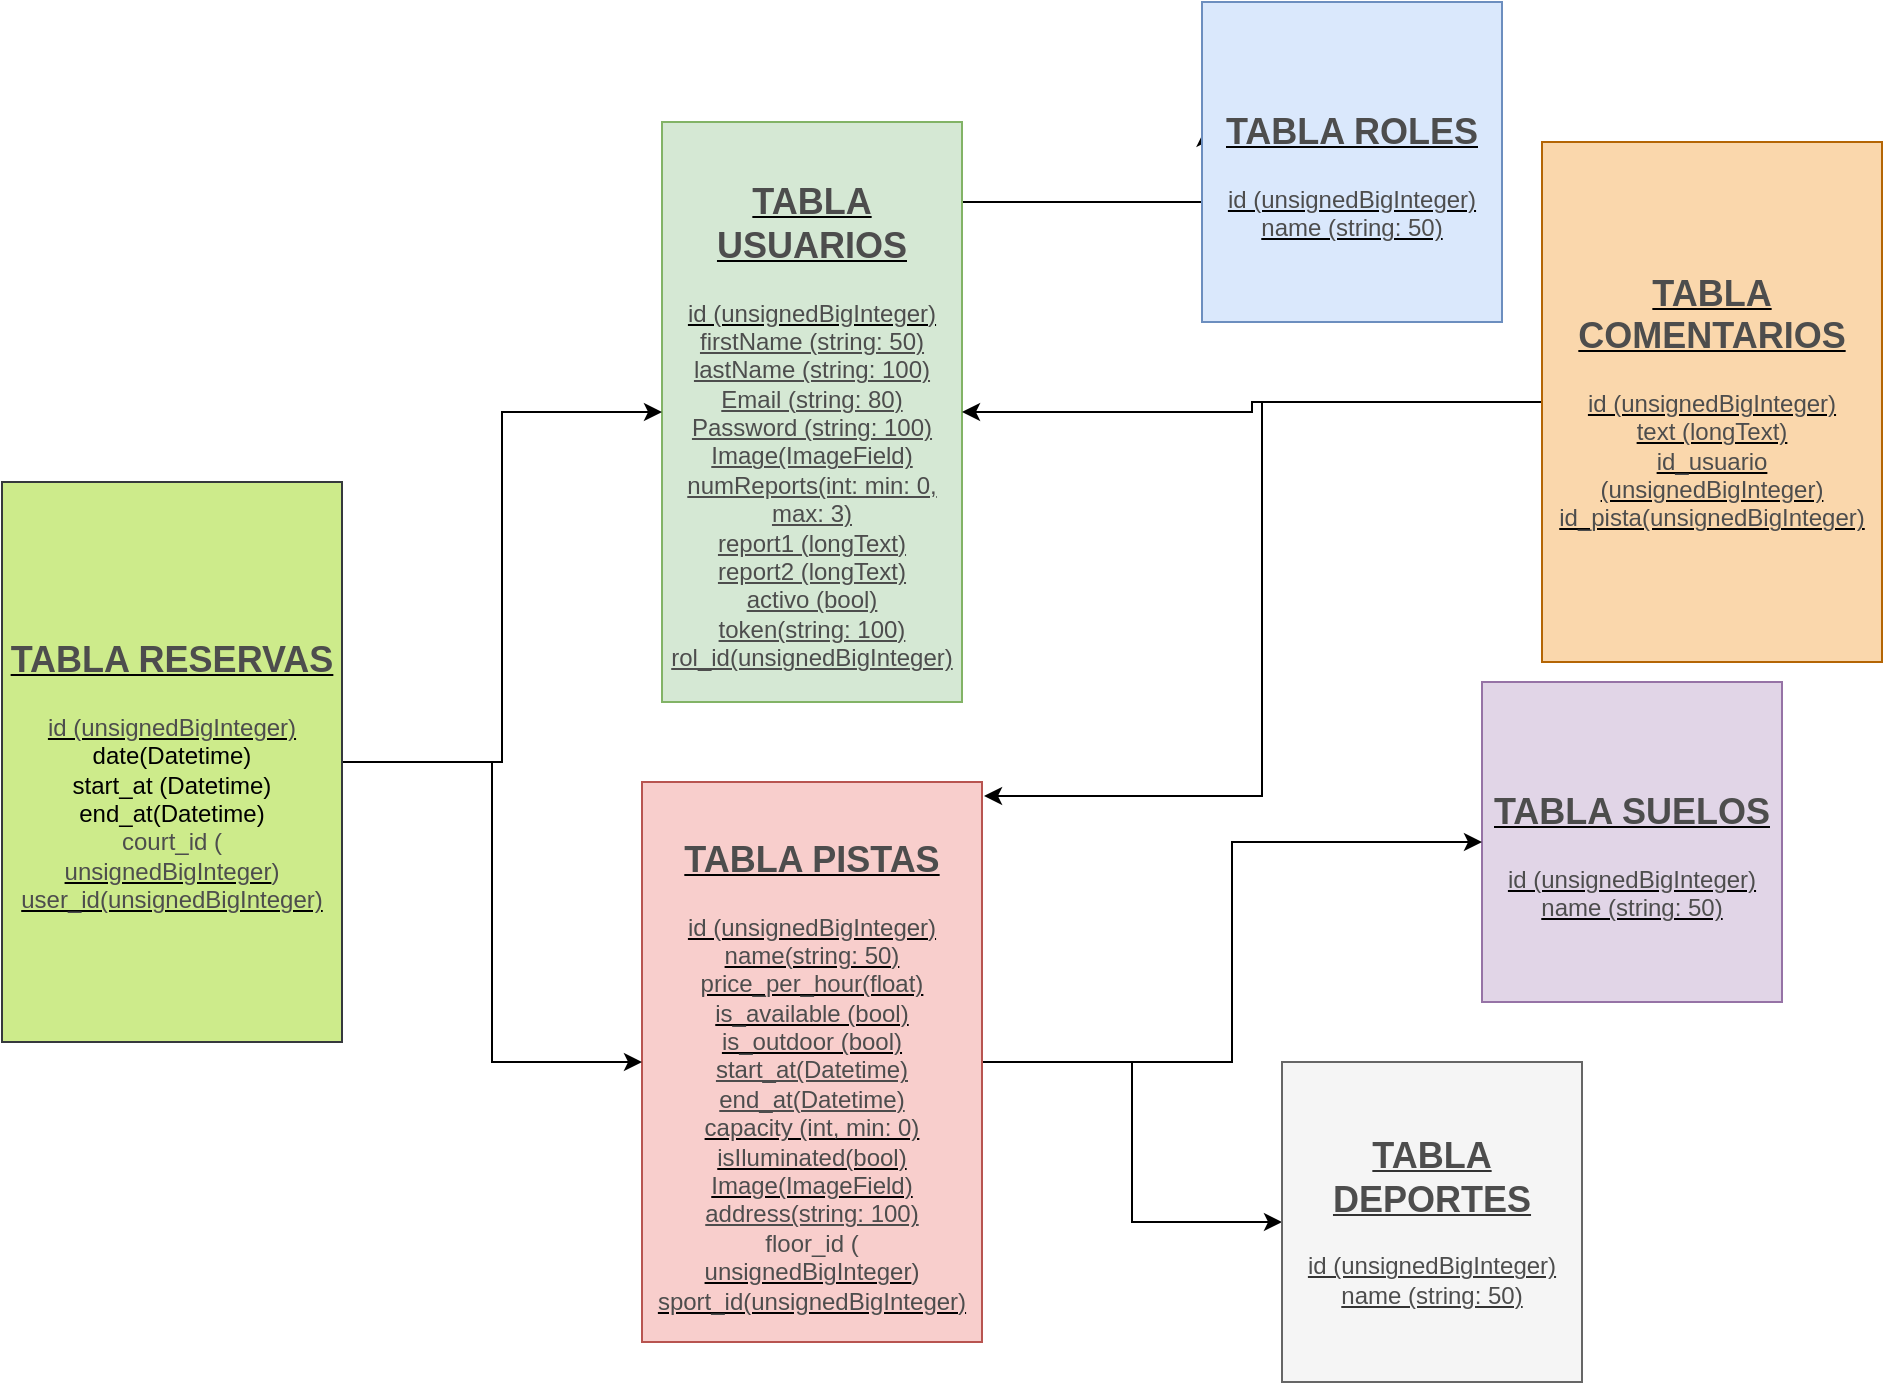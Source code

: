 <mxfile version="17.1.1" type="github">
  <diagram id="4LJdHv9ZE5ONTMAVWfWZ" name="Relaciones">
    <mxGraphModel dx="1318" dy="2114" grid="1" gridSize="10" guides="1" tooltips="1" connect="1" arrows="1" fold="1" page="1" pageScale="1" pageWidth="827" pageHeight="1169" math="0" shadow="0">
      <root>
        <mxCell id="0" />
        <mxCell id="1" parent="0" />
        <mxCell id="NLtDZFDJUNt6tNg1YdRj-9" style="edgeStyle=orthogonalEdgeStyle;rounded=0;orthogonalLoop=1;jettySize=auto;html=1;entryX=0.011;entryY=0.396;entryDx=0;entryDy=0;entryPerimeter=0;fontFamily=Helvetica;fontColor=#4D4D4D;" edge="1" parent="1" source="NLtDZFDJUNt6tNg1YdRj-2" target="NLtDZFDJUNt6tNg1YdRj-4">
          <mxGeometry relative="1" as="geometry">
            <Array as="points">
              <mxPoint x="180" y="80" />
              <mxPoint x="180" y="80" />
            </Array>
          </mxGeometry>
        </mxCell>
        <mxCell id="NLtDZFDJUNt6tNg1YdRj-2" value="&lt;h2&gt;&lt;u&gt;&lt;font color=&quot;#4d4d4d&quot;&gt;TABLA USUARIOS&lt;/font&gt;&lt;/u&gt;&lt;/h2&gt;&lt;div&gt;&lt;u&gt;&lt;font color=&quot;#4d4d4d&quot;&gt;id (unsignedBigInteger)&lt;/font&gt;&lt;/u&gt;&lt;/div&gt;&lt;div&gt;&lt;font color=&quot;#4d4d4d&quot;&gt;&lt;u&gt;firstName (string: 50)&lt;/u&gt;&lt;/font&gt;&lt;/div&gt;&lt;div&gt;&lt;u style=&quot;color: rgb(77 , 77 , 77)&quot;&gt;lastName (string: 100)&lt;/u&gt;&lt;font color=&quot;#4d4d4d&quot;&gt;&lt;u&gt;&lt;br&gt;&lt;/u&gt;&lt;/font&gt;&lt;/div&gt;&lt;div&gt;&lt;u style=&quot;color: rgb(77 , 77 , 77)&quot;&gt;Email (string: 80)&lt;/u&gt;&lt;u style=&quot;color: rgb(77 , 77 , 77)&quot;&gt;&lt;br&gt;&lt;/u&gt;&lt;/div&gt;&lt;div&gt;&lt;u style=&quot;color: rgb(77 , 77 , 77)&quot;&gt;Password (string: 100)&lt;/u&gt;&lt;/div&gt;&lt;div&gt;&lt;u style=&quot;color: rgb(77 , 77 , 77)&quot;&gt;Image(ImageField)&lt;/u&gt;&lt;u style=&quot;color: rgb(77 , 77 , 77)&quot;&gt;&lt;br&gt;&lt;/u&gt;&lt;/div&gt;&lt;div&gt;&lt;u style=&quot;color: rgb(77 , 77 , 77)&quot;&gt;numReports(int: min: 0, max: 3)&lt;/u&gt;&lt;u style=&quot;color: rgb(77 , 77 , 77)&quot;&gt;&lt;br&gt;&lt;/u&gt;&lt;/div&gt;&lt;div&gt;&lt;u style=&quot;color: rgb(77 , 77 , 77)&quot;&gt;report1 (longText)&lt;/u&gt;&lt;u style=&quot;color: rgb(77 , 77 , 77)&quot;&gt;&lt;br&gt;&lt;/u&gt;&lt;/div&gt;&lt;div&gt;&lt;u style=&quot;color: rgb(77 , 77 , 77)&quot;&gt;report2 (longText)&lt;/u&gt;&lt;u style=&quot;color: rgb(77 , 77 , 77)&quot;&gt;&lt;br&gt;&lt;/u&gt;&lt;/div&gt;&lt;div&gt;&lt;u style=&quot;color: rgb(77 , 77 , 77)&quot;&gt;activo (bool)&lt;/u&gt;&lt;/div&gt;&lt;div&gt;&lt;u style=&quot;color: rgb(77 , 77 , 77)&quot;&gt;token(string: 100)&lt;/u&gt;&lt;/div&gt;&lt;div&gt;&lt;u style=&quot;color: rgb(77 , 77 , 77)&quot;&gt;rol_id(unsignedBigInteger)&lt;/u&gt;&lt;/div&gt;" style="rounded=0;whiteSpace=wrap;html=1;fillColor=#d5e8d4;strokeColor=#82b366;strokeWidth=1;perimeterSpacing=0;line-height:30px;" vertex="1" parent="1">
          <mxGeometry x="40" y="40" width="150" height="290" as="geometry" />
        </mxCell>
        <mxCell id="NLtDZFDJUNt6tNg1YdRj-3" value="&lt;h2&gt;&lt;u&gt;&lt;font color=&quot;#4d4d4d&quot;&gt;TABLA SUELOS&lt;/font&gt;&lt;/u&gt;&lt;/h2&gt;&lt;div&gt;&lt;div&gt;&lt;u&gt;&lt;font color=&quot;#4d4d4d&quot;&gt;id (unsignedBigInteger)&lt;/font&gt;&lt;/u&gt;&lt;/div&gt;&lt;/div&gt;&lt;div&gt;&lt;u&gt;&lt;font color=&quot;#4d4d4d&quot;&gt;name (string: 50)&lt;/font&gt;&lt;/u&gt;&lt;u&gt;&lt;font color=&quot;#4d4d4d&quot;&gt;&lt;br&gt;&lt;/font&gt;&lt;/u&gt;&lt;/div&gt;" style="rounded=0;whiteSpace=wrap;html=1;fillColor=#e1d5e7;strokeColor=#9673a6;" vertex="1" parent="1">
          <mxGeometry x="450" y="320" width="150" height="160" as="geometry" />
        </mxCell>
        <mxCell id="NLtDZFDJUNt6tNg1YdRj-4" value="&lt;h2&gt;&lt;u&gt;&lt;font color=&quot;#4d4d4d&quot;&gt;TABLA ROLES&lt;/font&gt;&lt;/u&gt;&lt;/h2&gt;&lt;div&gt;&lt;div&gt;&lt;u&gt;&lt;font color=&quot;#4d4d4d&quot;&gt;id (unsignedBigInteger)&lt;/font&gt;&lt;/u&gt;&lt;/div&gt;&lt;/div&gt;&lt;div&gt;&lt;u&gt;&lt;font color=&quot;#4d4d4d&quot;&gt;name (string: 50)&lt;/font&gt;&lt;/u&gt;&lt;/div&gt;" style="rounded=0;whiteSpace=wrap;html=1;fillColor=#dae8fc;strokeColor=#6c8ebf;" vertex="1" parent="1">
          <mxGeometry x="310" y="-20" width="150" height="160" as="geometry" />
        </mxCell>
        <mxCell id="NLtDZFDJUNt6tNg1YdRj-7" style="edgeStyle=orthogonalEdgeStyle;rounded=0;orthogonalLoop=1;jettySize=auto;html=1;fontFamily=Helvetica;fontColor=#4D4D4D;" edge="1" parent="1" source="NLtDZFDJUNt6tNg1YdRj-5" target="NLtDZFDJUNt6tNg1YdRj-3">
          <mxGeometry relative="1" as="geometry" />
        </mxCell>
        <mxCell id="NLtDZFDJUNt6tNg1YdRj-8" style="edgeStyle=orthogonalEdgeStyle;rounded=0;orthogonalLoop=1;jettySize=auto;html=1;fontFamily=Helvetica;fontColor=#4D4D4D;" edge="1" parent="1" source="NLtDZFDJUNt6tNg1YdRj-5" target="NLtDZFDJUNt6tNg1YdRj-6">
          <mxGeometry relative="1" as="geometry" />
        </mxCell>
        <mxCell id="NLtDZFDJUNt6tNg1YdRj-5" value="&lt;h2&gt;&lt;u&gt;&lt;font color=&quot;#4d4d4d&quot;&gt;TABLA PISTAS&lt;/font&gt;&lt;/u&gt;&lt;/h2&gt;&lt;div&gt;&lt;div&gt;&lt;u&gt;&lt;font color=&quot;#4d4d4d&quot;&gt;id (unsignedBigInteger)&lt;/font&gt;&lt;/u&gt;&lt;/div&gt;&lt;/div&gt;&lt;div&gt;&lt;u&gt;&lt;font color=&quot;#4d4d4d&quot;&gt;name(string: 50)&lt;/font&gt;&lt;/u&gt;&lt;/div&gt;&lt;div&gt;&lt;u&gt;&lt;font color=&quot;#4d4d4d&quot;&gt;price_per_hour(float)&lt;/font&gt;&lt;/u&gt;&lt;/div&gt;&lt;div&gt;&lt;u&gt;&lt;font color=&quot;#4d4d4d&quot;&gt;is_available (bool)&lt;/font&gt;&lt;/u&gt;&lt;/div&gt;&lt;div&gt;&lt;u&gt;&lt;font color=&quot;#4d4d4d&quot;&gt;is_outdoor (bool)&lt;/font&gt;&lt;/u&gt;&lt;/div&gt;&lt;div&gt;&lt;font color=&quot;#4d4d4d&quot;&gt;&lt;u&gt;start_at(Datetime)&lt;/u&gt;&lt;/font&gt;&lt;/div&gt;&lt;div&gt;&lt;u style=&quot;color: rgb(77 , 77 , 77)&quot;&gt;end_at(Datetime)&lt;/u&gt;&lt;font color=&quot;#4d4d4d&quot;&gt;&lt;u&gt;&lt;br&gt;&lt;/u&gt;&lt;/font&gt;&lt;/div&gt;&lt;div&gt;&lt;u&gt;&lt;font color=&quot;#4d4d4d&quot;&gt;capacity (int, min: 0)&lt;/font&gt;&lt;/u&gt;&lt;/div&gt;&lt;div&gt;&lt;u&gt;&lt;font color=&quot;#4d4d4d&quot;&gt;isIluminated(bool)&lt;/font&gt;&lt;/u&gt;&lt;/div&gt;&lt;div&gt;&lt;u&gt;&lt;font color=&quot;#4d4d4d&quot;&gt;Image(ImageField)&lt;/font&gt;&lt;/u&gt;&lt;/div&gt;&lt;div&gt;&lt;font color=&quot;#4d4d4d&quot;&gt;&lt;u&gt;address(string: 100)&lt;/u&gt;&lt;/font&gt;&lt;/div&gt;&lt;div&gt;&lt;font color=&quot;#4d4d4d&quot;&gt;floor_id (&lt;/font&gt;&lt;/div&gt;&lt;u&gt;&lt;font color=&quot;#4d4d4d&quot;&gt;unsignedBigInteger&lt;/font&gt;&lt;/u&gt;&lt;span style=&quot;color: rgb(77 , 77 , 77)&quot;&gt;)&lt;br&gt;&lt;/span&gt;&lt;u&gt;&lt;font color=&quot;#4d4d4d&quot;&gt;sport_id(unsignedBigInteger)&lt;br&gt;&lt;/font&gt;&lt;/u&gt;" style="rounded=0;whiteSpace=wrap;html=1;fillColor=#f8cecc;strokeColor=#b85450;" vertex="1" parent="1">
          <mxGeometry x="30" y="370" width="170" height="280" as="geometry" />
        </mxCell>
        <mxCell id="NLtDZFDJUNt6tNg1YdRj-6" value="&lt;h2&gt;&lt;u&gt;&lt;font color=&quot;#4d4d4d&quot;&gt;TABLA DEPORTES&lt;/font&gt;&lt;/u&gt;&lt;/h2&gt;&lt;div&gt;&lt;div&gt;&lt;u&gt;&lt;font color=&quot;#4d4d4d&quot;&gt;id (unsignedBigInteger)&lt;/font&gt;&lt;/u&gt;&lt;/div&gt;&lt;/div&gt;&lt;div&gt;&lt;u&gt;&lt;font color=&quot;#4d4d4d&quot;&gt;name (string: 50)&lt;/font&gt;&lt;/u&gt;&lt;/div&gt;&lt;div&gt;&lt;u&gt;&lt;font color=&quot;#4d4d4d&quot;&gt;&lt;br&gt;&lt;/font&gt;&lt;/u&gt;&lt;/div&gt;" style="rounded=0;whiteSpace=wrap;html=1;fillColor=#f5f5f5;strokeColor=#666666;fontColor=#333333;" vertex="1" parent="1">
          <mxGeometry x="350" y="510" width="150" height="160" as="geometry" />
        </mxCell>
        <mxCell id="NLtDZFDJUNt6tNg1YdRj-13" style="edgeStyle=orthogonalEdgeStyle;rounded=0;orthogonalLoop=1;jettySize=auto;html=1;fontFamily=Helvetica;fontColor=#4D4D4D;" edge="1" parent="1" source="NLtDZFDJUNt6tNg1YdRj-12" target="NLtDZFDJUNt6tNg1YdRj-2">
          <mxGeometry relative="1" as="geometry" />
        </mxCell>
        <mxCell id="NLtDZFDJUNt6tNg1YdRj-14" style="edgeStyle=orthogonalEdgeStyle;rounded=0;orthogonalLoop=1;jettySize=auto;html=1;entryX=1.006;entryY=0.025;entryDx=0;entryDy=0;entryPerimeter=0;fontFamily=Helvetica;fontColor=#4D4D4D;" edge="1" parent="1" source="NLtDZFDJUNt6tNg1YdRj-12" target="NLtDZFDJUNt6tNg1YdRj-5">
          <mxGeometry relative="1" as="geometry" />
        </mxCell>
        <mxCell id="NLtDZFDJUNt6tNg1YdRj-12" value="&lt;h2&gt;&lt;u&gt;&lt;font color=&quot;#4d4d4d&quot;&gt;TABLA COMENTARIOS&lt;/font&gt;&lt;/u&gt;&lt;/h2&gt;&lt;div&gt;&lt;u&gt;&lt;font color=&quot;#4d4d4d&quot;&gt;id (unsignedBigInteger)&lt;/font&gt;&lt;/u&gt;&lt;/div&gt;&lt;div&gt;&lt;u&gt;&lt;font color=&quot;#4d4d4d&quot;&gt;text (longText)&lt;/font&gt;&lt;/u&gt;&lt;/div&gt;&lt;div&gt;&lt;u&gt;&lt;font color=&quot;#4d4d4d&quot;&gt;id_usuario (unsignedBigInteger)&lt;/font&gt;&lt;/u&gt;&lt;u&gt;&lt;font color=&quot;#4d4d4d&quot;&gt;&lt;br&gt;&lt;/font&gt;&lt;/u&gt;&lt;/div&gt;&lt;div&gt;&lt;u&gt;&lt;font color=&quot;#4d4d4d&quot;&gt;id_pista(unsignedBigInteger)&lt;/font&gt;&lt;/u&gt;&lt;u&gt;&lt;font color=&quot;#4d4d4d&quot;&gt;&lt;br&gt;&lt;/font&gt;&lt;/u&gt;&lt;/div&gt;&lt;div&gt;&lt;br&gt;&lt;/div&gt;" style="rounded=0;whiteSpace=wrap;html=1;fillColor=#fad7ac;strokeColor=#b46504;strokeWidth=1;perimeterSpacing=0;line-height:30px;" vertex="1" parent="1">
          <mxGeometry x="480" y="50" width="170" height="260" as="geometry" />
        </mxCell>
        <mxCell id="NLtDZFDJUNt6tNg1YdRj-17" style="edgeStyle=orthogonalEdgeStyle;rounded=0;orthogonalLoop=1;jettySize=auto;html=1;entryX=0;entryY=0.5;entryDx=0;entryDy=0;fontFamily=Helvetica;fontColor=#4D4D4D;" edge="1" parent="1" source="NLtDZFDJUNt6tNg1YdRj-15" target="NLtDZFDJUNt6tNg1YdRj-2">
          <mxGeometry relative="1" as="geometry" />
        </mxCell>
        <mxCell id="NLtDZFDJUNt6tNg1YdRj-18" style="edgeStyle=orthogonalEdgeStyle;rounded=0;orthogonalLoop=1;jettySize=auto;html=1;fontFamily=Helvetica;fontColor=#4D4D4D;" edge="1" parent="1" source="NLtDZFDJUNt6tNg1YdRj-15" target="NLtDZFDJUNt6tNg1YdRj-5">
          <mxGeometry relative="1" as="geometry" />
        </mxCell>
        <mxCell id="NLtDZFDJUNt6tNg1YdRj-15" value="&lt;h2&gt;&lt;u&gt;&lt;font color=&quot;#4d4d4d&quot;&gt;TABLA RESERVAS&lt;/font&gt;&lt;/u&gt;&lt;/h2&gt;&lt;div&gt;&lt;div&gt;&lt;u&gt;&lt;font color=&quot;#4d4d4d&quot;&gt;id (unsignedBigInteger)&lt;/font&gt;&lt;/u&gt;&lt;/div&gt;&lt;/div&gt;&lt;div&gt;date(Datetime)&lt;/div&gt;&lt;div&gt;start_at (Datetime)&lt;/div&gt;&lt;div&gt;end_at(Datetime)&lt;/div&gt;&lt;div&gt;&lt;font color=&quot;#4d4d4d&quot;&gt;court_id (&lt;/font&gt;&lt;/div&gt;&lt;u&gt;&lt;font color=&quot;#4d4d4d&quot;&gt;unsignedBigInteger&lt;/font&gt;&lt;/u&gt;&lt;span style=&quot;color: rgb(77 , 77 , 77)&quot;&gt;)&lt;br&gt;&lt;/span&gt;&lt;u&gt;&lt;font color=&quot;#4d4d4d&quot;&gt;user_id(unsignedBigInteger)&lt;br&gt;&lt;/font&gt;&lt;/u&gt;" style="rounded=0;whiteSpace=wrap;html=1;fillColor=#cdeb8b;strokeColor=#36393d;" vertex="1" parent="1">
          <mxGeometry x="-290" y="220" width="170" height="280" as="geometry" />
        </mxCell>
      </root>
    </mxGraphModel>
  </diagram>
</mxfile>
